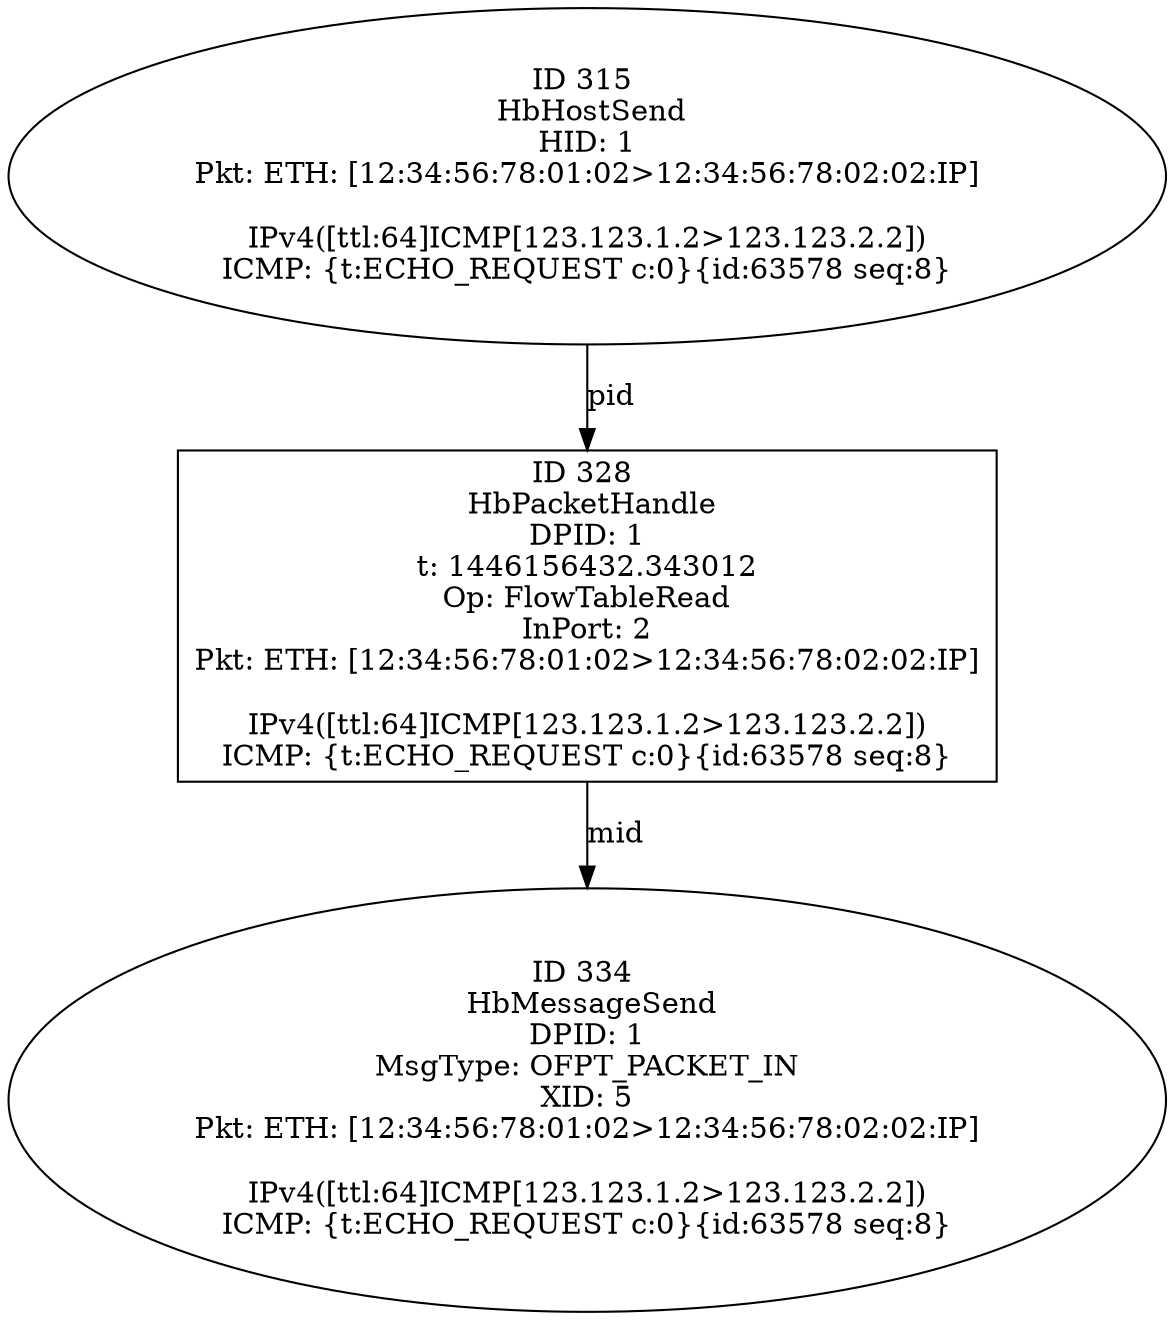 strict digraph G {
328 [shape=box, event=<hb_events.HbPacketHandle object at 0x10eda0d90>, label="ID 328 
 HbPacketHandle
DPID: 1
t: 1446156432.343012
Op: FlowTableRead
InPort: 2
Pkt: ETH: [12:34:56:78:01:02>12:34:56:78:02:02:IP]

IPv4([ttl:64]ICMP[123.123.1.2>123.123.2.2])
ICMP: {t:ECHO_REQUEST c:0}{id:63578 seq:8}"];
315 [shape=oval, event=<hb_events.HbHostSend object at 0x10ed97c10>, label="ID 315 
 HbHostSend
HID: 1
Pkt: ETH: [12:34:56:78:01:02>12:34:56:78:02:02:IP]

IPv4([ttl:64]ICMP[123.123.1.2>123.123.2.2])
ICMP: {t:ECHO_REQUEST c:0}{id:63578 seq:8}"];
334 [shape=oval, event=<hb_events.HbMessageSend object at 0x10eda5c10>, label="ID 334 
 HbMessageSend
DPID: 1
MsgType: OFPT_PACKET_IN
XID: 5
Pkt: ETH: [12:34:56:78:01:02>12:34:56:78:02:02:IP]

IPv4([ttl:64]ICMP[123.123.1.2>123.123.2.2])
ICMP: {t:ECHO_REQUEST c:0}{id:63578 seq:8}"];
328 -> 334  [rel=mid, label=mid];
315 -> 328  [rel=pid, label=pid];
}
